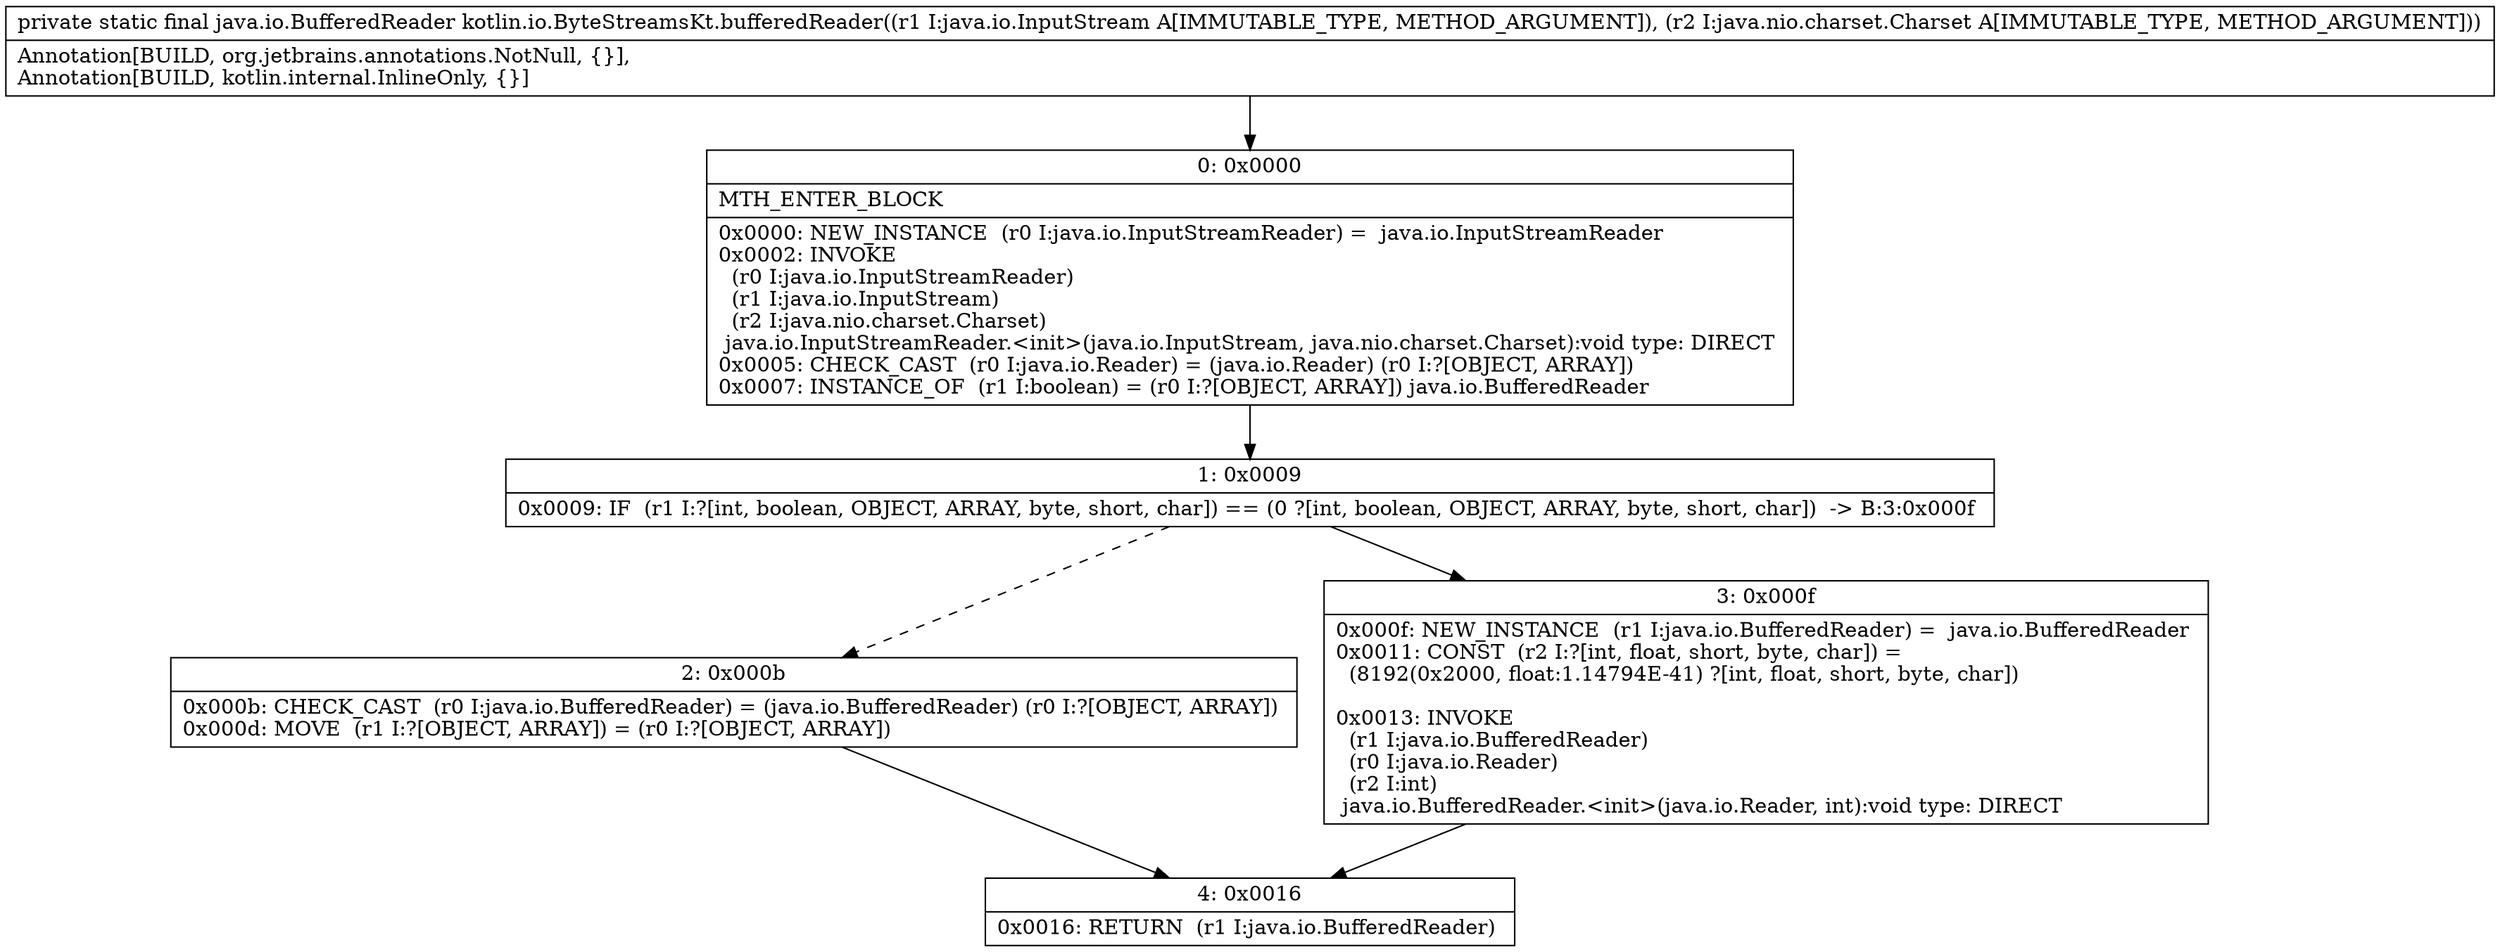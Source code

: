 digraph "CFG forkotlin.io.ByteStreamsKt.bufferedReader(Ljava\/io\/InputStream;Ljava\/nio\/charset\/Charset;)Ljava\/io\/BufferedReader;" {
Node_0 [shape=record,label="{0\:\ 0x0000|MTH_ENTER_BLOCK\l|0x0000: NEW_INSTANCE  (r0 I:java.io.InputStreamReader) =  java.io.InputStreamReader \l0x0002: INVOKE  \l  (r0 I:java.io.InputStreamReader)\l  (r1 I:java.io.InputStream)\l  (r2 I:java.nio.charset.Charset)\l java.io.InputStreamReader.\<init\>(java.io.InputStream, java.nio.charset.Charset):void type: DIRECT \l0x0005: CHECK_CAST  (r0 I:java.io.Reader) = (java.io.Reader) (r0 I:?[OBJECT, ARRAY]) \l0x0007: INSTANCE_OF  (r1 I:boolean) = (r0 I:?[OBJECT, ARRAY]) java.io.BufferedReader \l}"];
Node_1 [shape=record,label="{1\:\ 0x0009|0x0009: IF  (r1 I:?[int, boolean, OBJECT, ARRAY, byte, short, char]) == (0 ?[int, boolean, OBJECT, ARRAY, byte, short, char])  \-\> B:3:0x000f \l}"];
Node_2 [shape=record,label="{2\:\ 0x000b|0x000b: CHECK_CAST  (r0 I:java.io.BufferedReader) = (java.io.BufferedReader) (r0 I:?[OBJECT, ARRAY]) \l0x000d: MOVE  (r1 I:?[OBJECT, ARRAY]) = (r0 I:?[OBJECT, ARRAY]) \l}"];
Node_3 [shape=record,label="{3\:\ 0x000f|0x000f: NEW_INSTANCE  (r1 I:java.io.BufferedReader) =  java.io.BufferedReader \l0x0011: CONST  (r2 I:?[int, float, short, byte, char]) = \l  (8192(0x2000, float:1.14794E\-41) ?[int, float, short, byte, char])\l \l0x0013: INVOKE  \l  (r1 I:java.io.BufferedReader)\l  (r0 I:java.io.Reader)\l  (r2 I:int)\l java.io.BufferedReader.\<init\>(java.io.Reader, int):void type: DIRECT \l}"];
Node_4 [shape=record,label="{4\:\ 0x0016|0x0016: RETURN  (r1 I:java.io.BufferedReader) \l}"];
MethodNode[shape=record,label="{private static final java.io.BufferedReader kotlin.io.ByteStreamsKt.bufferedReader((r1 I:java.io.InputStream A[IMMUTABLE_TYPE, METHOD_ARGUMENT]), (r2 I:java.nio.charset.Charset A[IMMUTABLE_TYPE, METHOD_ARGUMENT]))  | Annotation[BUILD, org.jetbrains.annotations.NotNull, \{\}], \lAnnotation[BUILD, kotlin.internal.InlineOnly, \{\}]\l}"];
MethodNode -> Node_0;
Node_0 -> Node_1;
Node_1 -> Node_2[style=dashed];
Node_1 -> Node_3;
Node_2 -> Node_4;
Node_3 -> Node_4;
}

